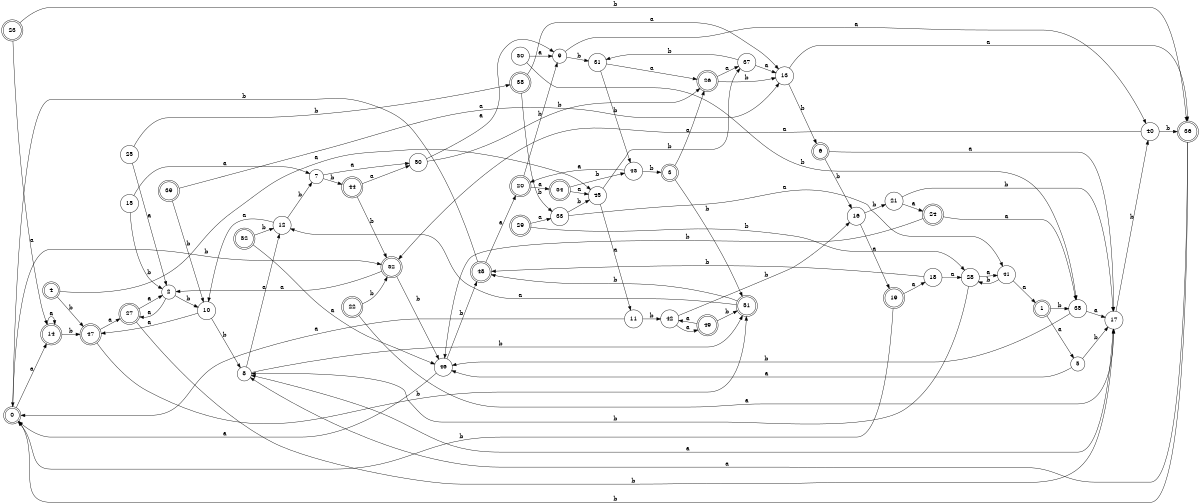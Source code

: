 digraph n43_3 {
__start0 [label="" shape="none"];

rankdir=LR;
size="8,5";

s0 [style="rounded,filled", color="black", fillcolor="white" shape="doublecircle", label="0"];
s1 [style="rounded,filled", color="black", fillcolor="white" shape="doublecircle", label="1"];
s2 [style="filled", color="black", fillcolor="white" shape="circle", label="2"];
s3 [style="rounded,filled", color="black", fillcolor="white" shape="doublecircle", label="3"];
s4 [style="rounded,filled", color="black", fillcolor="white" shape="doublecircle", label="4"];
s5 [style="filled", color="black", fillcolor="white" shape="circle", label="5"];
s6 [style="rounded,filled", color="black", fillcolor="white" shape="doublecircle", label="6"];
s7 [style="filled", color="black", fillcolor="white" shape="circle", label="7"];
s8 [style="filled", color="black", fillcolor="white" shape="circle", label="8"];
s9 [style="filled", color="black", fillcolor="white" shape="circle", label="9"];
s10 [style="filled", color="black", fillcolor="white" shape="circle", label="10"];
s11 [style="filled", color="black", fillcolor="white" shape="circle", label="11"];
s12 [style="filled", color="black", fillcolor="white" shape="circle", label="12"];
s13 [style="filled", color="black", fillcolor="white" shape="circle", label="13"];
s14 [style="rounded,filled", color="black", fillcolor="white" shape="doublecircle", label="14"];
s15 [style="filled", color="black", fillcolor="white" shape="circle", label="15"];
s16 [style="filled", color="black", fillcolor="white" shape="circle", label="16"];
s17 [style="filled", color="black", fillcolor="white" shape="circle", label="17"];
s18 [style="filled", color="black", fillcolor="white" shape="circle", label="18"];
s19 [style="rounded,filled", color="black", fillcolor="white" shape="doublecircle", label="19"];
s20 [style="rounded,filled", color="black", fillcolor="white" shape="doublecircle", label="20"];
s21 [style="filled", color="black", fillcolor="white" shape="circle", label="21"];
s22 [style="rounded,filled", color="black", fillcolor="white" shape="doublecircle", label="22"];
s23 [style="rounded,filled", color="black", fillcolor="white" shape="doublecircle", label="23"];
s24 [style="rounded,filled", color="black", fillcolor="white" shape="doublecircle", label="24"];
s25 [style="filled", color="black", fillcolor="white" shape="circle", label="25"];
s26 [style="rounded,filled", color="black", fillcolor="white" shape="doublecircle", label="26"];
s27 [style="rounded,filled", color="black", fillcolor="white" shape="doublecircle", label="27"];
s28 [style="filled", color="black", fillcolor="white" shape="circle", label="28"];
s29 [style="rounded,filled", color="black", fillcolor="white" shape="doublecircle", label="29"];
s30 [style="filled", color="black", fillcolor="white" shape="circle", label="30"];
s31 [style="filled", color="black", fillcolor="white" shape="circle", label="31"];
s32 [style="rounded,filled", color="black", fillcolor="white" shape="doublecircle", label="32"];
s33 [style="filled", color="black", fillcolor="white" shape="circle", label="33"];
s34 [style="rounded,filled", color="black", fillcolor="white" shape="doublecircle", label="34"];
s35 [style="filled", color="black", fillcolor="white" shape="circle", label="35"];
s36 [style="rounded,filled", color="black", fillcolor="white" shape="doublecircle", label="36"];
s37 [style="filled", color="black", fillcolor="white" shape="circle", label="37"];
s38 [style="rounded,filled", color="black", fillcolor="white" shape="doublecircle", label="38"];
s39 [style="rounded,filled", color="black", fillcolor="white" shape="doublecircle", label="39"];
s40 [style="filled", color="black", fillcolor="white" shape="circle", label="40"];
s41 [style="filled", color="black", fillcolor="white" shape="circle", label="41"];
s42 [style="filled", color="black", fillcolor="white" shape="circle", label="42"];
s43 [style="filled", color="black", fillcolor="white" shape="circle", label="43"];
s44 [style="rounded,filled", color="black", fillcolor="white" shape="doublecircle", label="44"];
s45 [style="filled", color="black", fillcolor="white" shape="circle", label="45"];
s46 [style="filled", color="black", fillcolor="white" shape="circle", label="46"];
s47 [style="rounded,filled", color="black", fillcolor="white" shape="doublecircle", label="47"];
s48 [style="rounded,filled", color="black", fillcolor="white" shape="doublecircle", label="48"];
s49 [style="rounded,filled", color="black", fillcolor="white" shape="doublecircle", label="49"];
s50 [style="filled", color="black", fillcolor="white" shape="circle", label="50"];
s51 [style="rounded,filled", color="black", fillcolor="white" shape="doublecircle", label="51"];
s52 [style="rounded,filled", color="black", fillcolor="white" shape="doublecircle", label="52"];
s0 -> s14 [label="a"];
s0 -> s32 [label="b"];
s1 -> s5 [label="a"];
s1 -> s35 [label="b"];
s2 -> s27 [label="a"];
s2 -> s10 [label="b"];
s3 -> s26 [label="a"];
s3 -> s51 [label="b"];
s4 -> s45 [label="a"];
s4 -> s47 [label="b"];
s5 -> s46 [label="a"];
s5 -> s17 [label="b"];
s6 -> s17 [label="a"];
s6 -> s16 [label="b"];
s7 -> s50 [label="a"];
s7 -> s44 [label="b"];
s8 -> s12 [label="a"];
s8 -> s51 [label="b"];
s9 -> s40 [label="a"];
s9 -> s31 [label="b"];
s10 -> s47 [label="a"];
s10 -> s8 [label="b"];
s11 -> s0 [label="a"];
s11 -> s42 [label="b"];
s12 -> s10 [label="a"];
s12 -> s7 [label="b"];
s13 -> s36 [label="a"];
s13 -> s6 [label="b"];
s14 -> s14 [label="a"];
s14 -> s47 [label="b"];
s15 -> s7 [label="a"];
s15 -> s2 [label="b"];
s16 -> s19 [label="a"];
s16 -> s21 [label="b"];
s17 -> s8 [label="a"];
s17 -> s40 [label="b"];
s18 -> s28 [label="a"];
s18 -> s48 [label="b"];
s19 -> s18 [label="a"];
s19 -> s0 [label="b"];
s20 -> s34 [label="a"];
s20 -> s9 [label="b"];
s21 -> s24 [label="a"];
s21 -> s17 [label="b"];
s22 -> s17 [label="a"];
s22 -> s32 [label="b"];
s23 -> s14 [label="a"];
s23 -> s36 [label="b"];
s24 -> s35 [label="a"];
s24 -> s46 [label="b"];
s25 -> s2 [label="a"];
s25 -> s38 [label="b"];
s26 -> s37 [label="a"];
s26 -> s13 [label="b"];
s27 -> s2 [label="a"];
s27 -> s17 [label="b"];
s28 -> s41 [label="a"];
s28 -> s8 [label="b"];
s29 -> s33 [label="a"];
s29 -> s28 [label="b"];
s30 -> s9 [label="a"];
s30 -> s35 [label="b"];
s31 -> s26 [label="a"];
s31 -> s43 [label="b"];
s32 -> s2 [label="a"];
s32 -> s46 [label="b"];
s33 -> s41 [label="a"];
s33 -> s45 [label="b"];
s34 -> s45 [label="a"];
s34 -> s43 [label="b"];
s35 -> s17 [label="a"];
s35 -> s46 [label="b"];
s36 -> s8 [label="a"];
s36 -> s0 [label="b"];
s37 -> s13 [label="a"];
s37 -> s31 [label="b"];
s38 -> s13 [label="a"];
s38 -> s33 [label="b"];
s39 -> s13 [label="a"];
s39 -> s10 [label="b"];
s40 -> s32 [label="a"];
s40 -> s36 [label="b"];
s41 -> s1 [label="a"];
s41 -> s28 [label="b"];
s42 -> s49 [label="a"];
s42 -> s16 [label="b"];
s43 -> s20 [label="a"];
s43 -> s3 [label="b"];
s44 -> s50 [label="a"];
s44 -> s32 [label="b"];
s45 -> s11 [label="a"];
s45 -> s37 [label="b"];
s46 -> s0 [label="a"];
s46 -> s48 [label="b"];
s47 -> s27 [label="a"];
s47 -> s51 [label="b"];
s48 -> s20 [label="a"];
s48 -> s0 [label="b"];
s49 -> s42 [label="a"];
s49 -> s51 [label="b"];
s50 -> s9 [label="a"];
s50 -> s26 [label="b"];
s51 -> s12 [label="a"];
s51 -> s48 [label="b"];
s52 -> s46 [label="a"];
s52 -> s12 [label="b"];

}